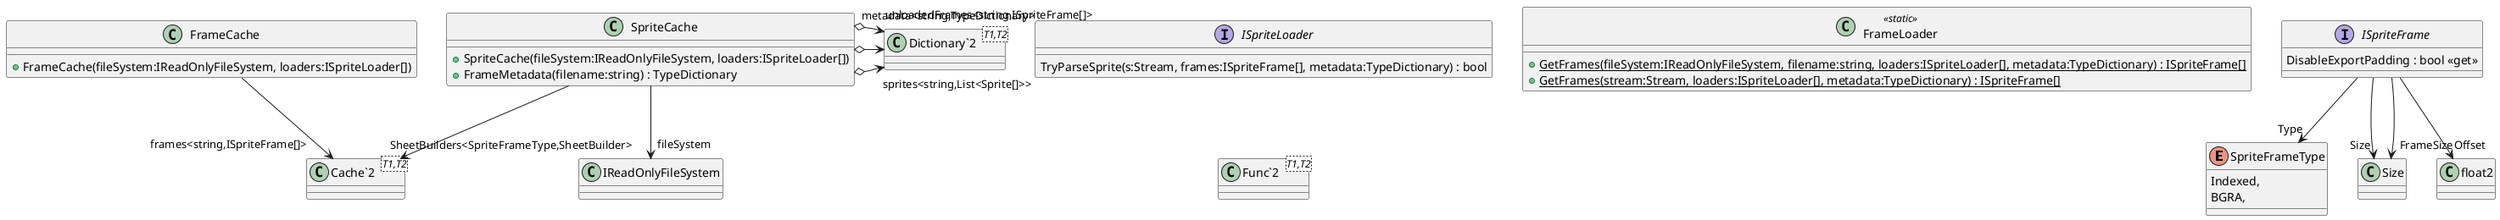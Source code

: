 @startuml
enum SpriteFrameType {
    Indexed,
    BGRA,
}
interface ISpriteLoader {
    TryParseSprite(s:Stream, frames:ISpriteFrame[], metadata:TypeDictionary) : bool
}
interface ISpriteFrame {
    DisableExportPadding : bool <<get>>
}
class SpriteCache {
    + SpriteCache(fileSystem:IReadOnlyFileSystem, loaders:ISpriteLoader[])
    + FrameMetadata(filename:string) : TypeDictionary
}
class FrameCache {
    + FrameCache(fileSystem:IReadOnlyFileSystem, loaders:ISpriteLoader[])
}
class FrameLoader <<static>> {
    + {static} GetFrames(fileSystem:IReadOnlyFileSystem, filename:string, loaders:ISpriteLoader[], metadata:TypeDictionary) : ISpriteFrame[]
    + {static} GetFrames(stream:Stream, loaders:ISpriteLoader[], metadata:TypeDictionary) : ISpriteFrame[]
}
class "Cache`2"<T1,T2> {
}
class "Dictionary`2"<T1,T2> {
}
class "Func`2"<T1,T2> {
}
ISpriteFrame --> "Type" SpriteFrameType
ISpriteFrame --> "Size" Size
ISpriteFrame --> "FrameSize" Size
ISpriteFrame --> "Offset" float2
SpriteCache --> "SheetBuilders<SpriteFrameType,SheetBuilder>" "Cache`2"
SpriteCache --> "fileSystem" IReadOnlyFileSystem
SpriteCache o-> "sprites<string,List<Sprite[]>>" "Dictionary`2"
SpriteCache o-> "unloadedFrames<string,ISpriteFrame[]>" "Dictionary`2"
SpriteCache o-> "metadata<string,TypeDictionary>" "Dictionary`2"
FrameCache --> "frames<string,ISpriteFrame[]>" "Cache`2"
@enduml
